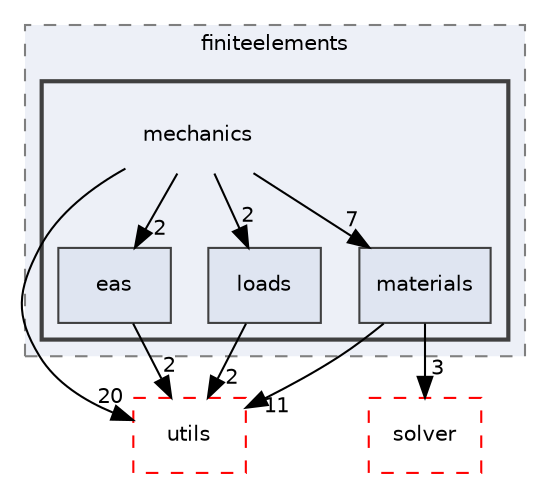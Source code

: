 digraph "mechanics"
{
 // LATEX_PDF_SIZE
  edge [fontname="Helvetica",fontsize="10",labelfontname="Helvetica",labelfontsize="10"];
  node [fontname="Helvetica",fontsize="10",shape=record];
  compound=true
  subgraph clusterdir_f5e28093cb075fb92f2345f7d8607df6 {
    graph [ bgcolor="#edf0f7", pencolor="grey50", style="filled,dashed,", label="finiteelements", fontname="Helvetica", fontsize="10", URL="dir_f5e28093cb075fb92f2345f7d8607df6.html"]
  subgraph clusterdir_d9d7fab038fcca5270fe0241ec433d4d {
    graph [ bgcolor="#edf0f7", pencolor="grey25", style="filled,bold,", label="", fontname="Helvetica", fontsize="10", URL="dir_d9d7fab038fcca5270fe0241ec433d4d.html"]
    dir_d9d7fab038fcca5270fe0241ec433d4d [shape=plaintext, label="mechanics"];
  dir_8255788c45776b878bdf90a74000e4e1 [shape=box, label="eas", style="filled,", fillcolor="#dfe5f1", color="grey25", URL="dir_8255788c45776b878bdf90a74000e4e1.html"];
  dir_31d7c48772b4fae367539a6092b906a8 [shape=box, label="loads", style="filled,", fillcolor="#dfe5f1", color="grey25", URL="dir_31d7c48772b4fae367539a6092b906a8.html"];
  dir_fc403fdb7d4f9d9b203e31bf1b8a15f4 [shape=box, label="materials", style="filled,", fillcolor="#dfe5f1", color="grey25", URL="dir_fc403fdb7d4f9d9b203e31bf1b8a15f4.html"];
  }
  }
  dir_26588bed129c997bc132e8888f2113fa [shape=box, label="solver", style="dashed,", fillcolor="#edf0f7", color="red", URL="dir_26588bed129c997bc132e8888f2113fa.html"];
  dir_36505a9bfb81f81ed7a4e794d4cf597e [shape=box, label="utils", style="dashed,", fillcolor="#edf0f7", color="red", URL="dir_36505a9bfb81f81ed7a4e794d4cf597e.html"];
  dir_d9d7fab038fcca5270fe0241ec433d4d->dir_31d7c48772b4fae367539a6092b906a8 [headlabel="2", labeldistance=1.5 headhref="dir_000023_000020.html"];
  dir_d9d7fab038fcca5270fe0241ec433d4d->dir_36505a9bfb81f81ed7a4e794d4cf597e [headlabel="20", labeldistance=1.5 headhref="dir_000023_000030.html"];
  dir_d9d7fab038fcca5270fe0241ec433d4d->dir_8255788c45776b878bdf90a74000e4e1 [headlabel="2", labeldistance=1.5 headhref="dir_000023_000009.html"];
  dir_d9d7fab038fcca5270fe0241ec433d4d->dir_fc403fdb7d4f9d9b203e31bf1b8a15f4 [headlabel="7", labeldistance=1.5 headhref="dir_000023_000021.html"];
  dir_8255788c45776b878bdf90a74000e4e1->dir_36505a9bfb81f81ed7a4e794d4cf597e [headlabel="2", labeldistance=1.5 headhref="dir_000009_000030.html"];
  dir_31d7c48772b4fae367539a6092b906a8->dir_36505a9bfb81f81ed7a4e794d4cf597e [headlabel="2", labeldistance=1.5 headhref="dir_000020_000030.html"];
  dir_fc403fdb7d4f9d9b203e31bf1b8a15f4->dir_26588bed129c997bc132e8888f2113fa [headlabel="3", labeldistance=1.5 headhref="dir_000021_000028.html"];
  dir_fc403fdb7d4f9d9b203e31bf1b8a15f4->dir_36505a9bfb81f81ed7a4e794d4cf597e [headlabel="11", labeldistance=1.5 headhref="dir_000021_000030.html"];
}
